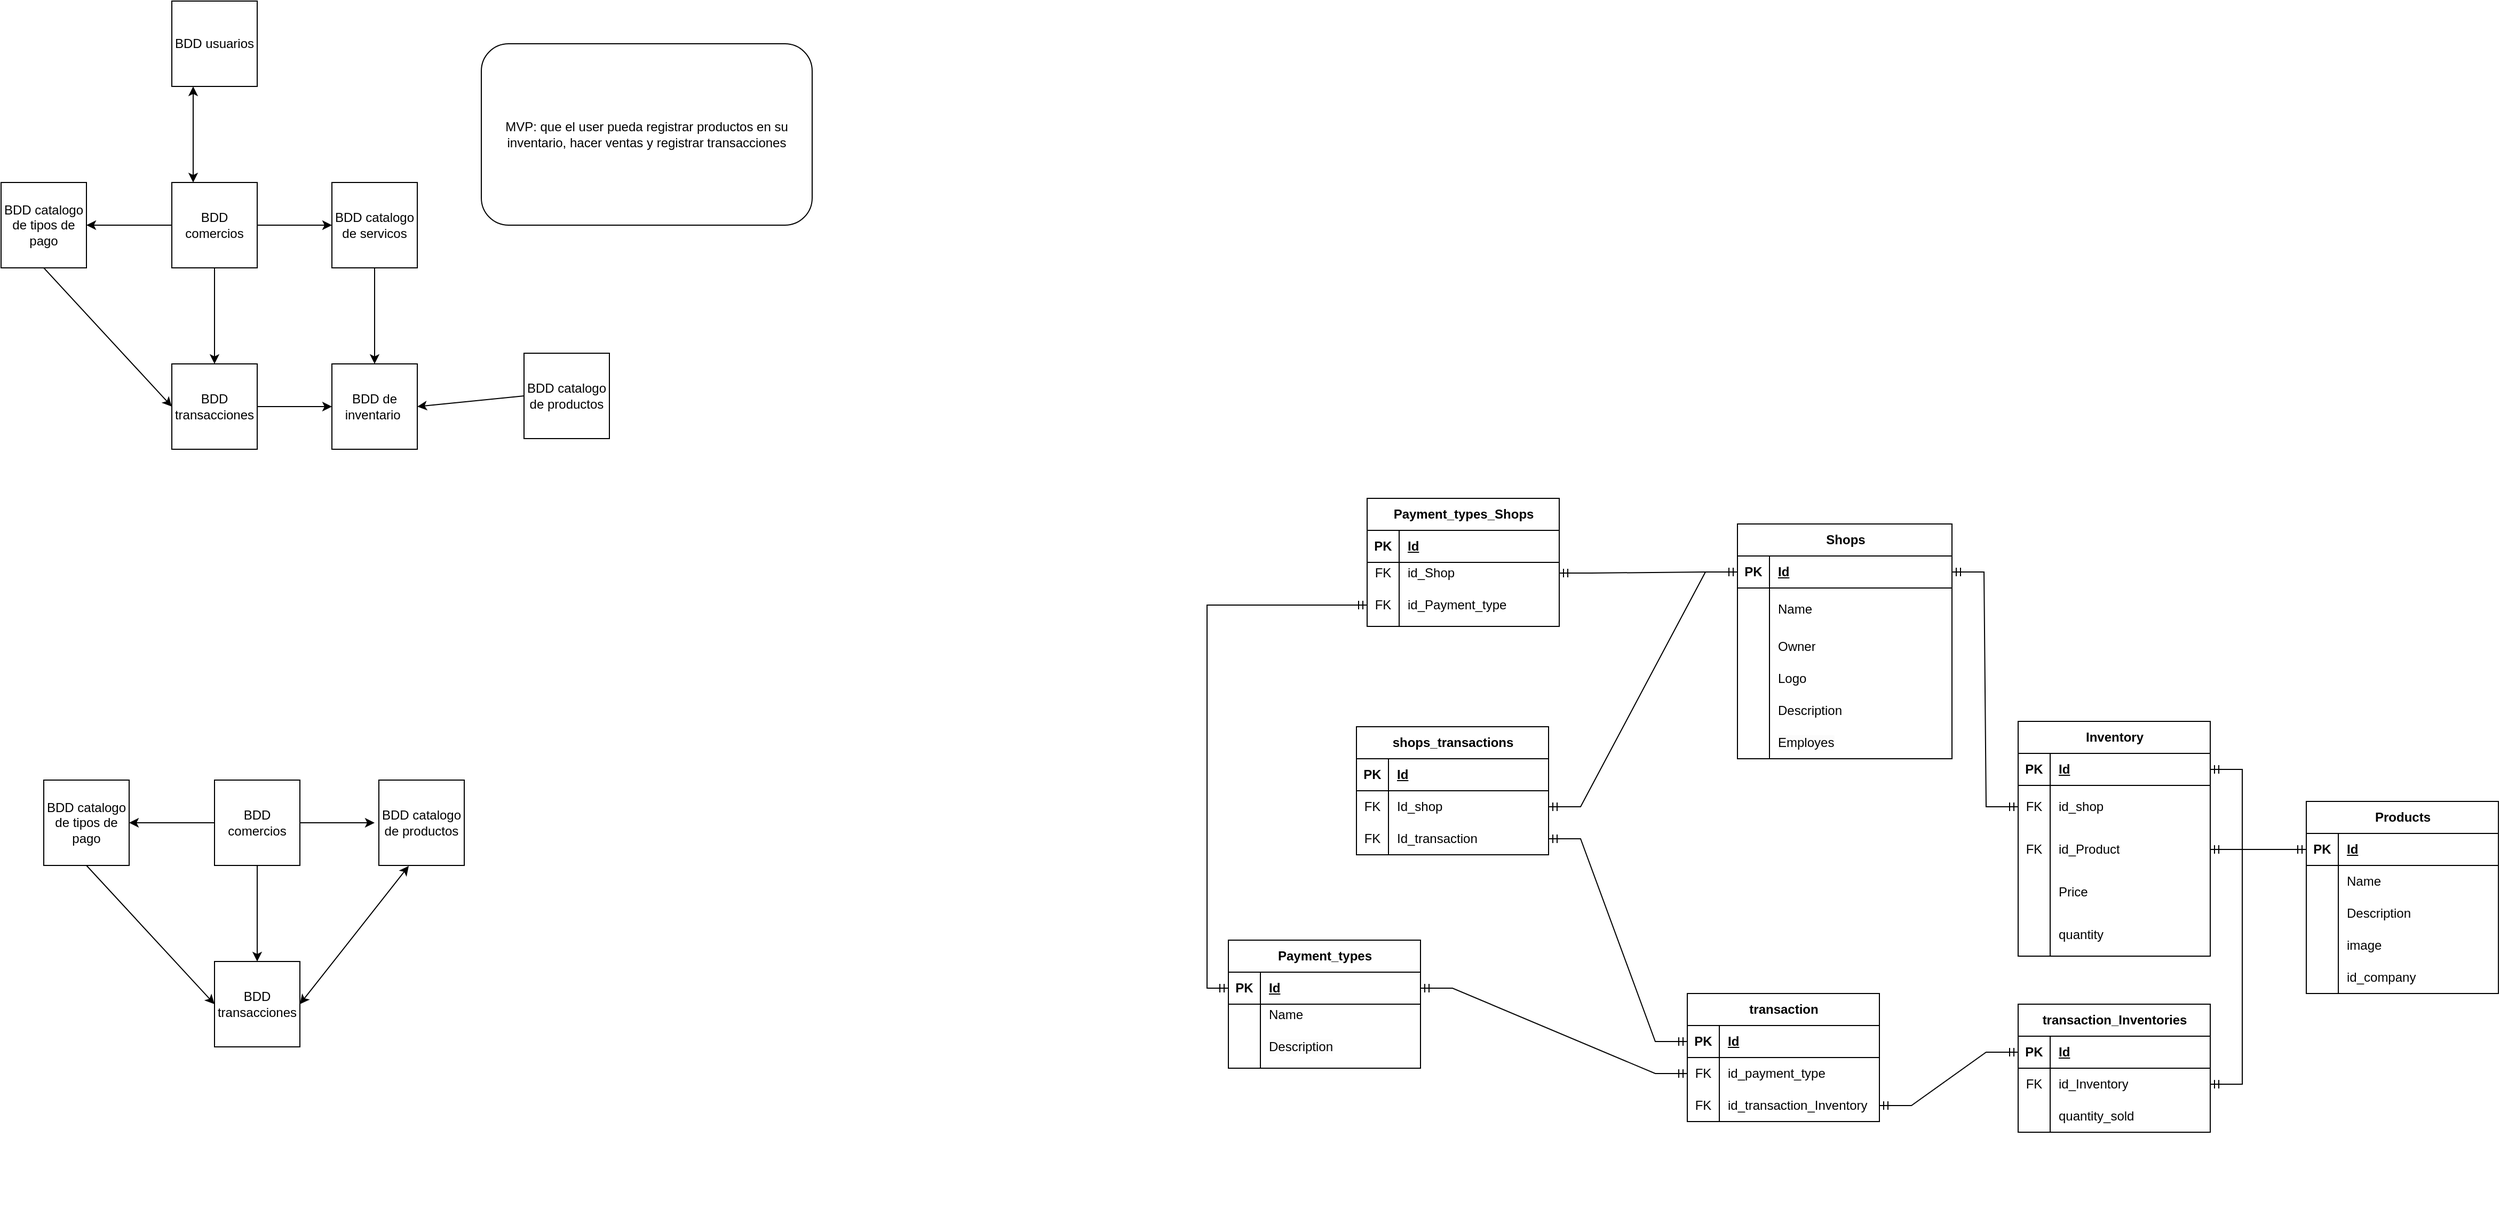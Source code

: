 <mxfile version="21.2.7" type="github">
  <diagram name="Página-1" id="_fNHtFV3CK96P10iVMdK">
    <mxGraphModel dx="2110" dy="1994" grid="1" gridSize="10" guides="1" tooltips="1" connect="1" arrows="1" fold="1" page="1" pageScale="1" pageWidth="827" pageHeight="1169" math="0" shadow="0">
      <root>
        <mxCell id="0" />
        <mxCell id="1" parent="0" />
        <mxCell id="taQI1fnk0kbfQph8SLSN-5" value="BDD usuarios" style="whiteSpace=wrap;html=1;aspect=fixed;" parent="1" vertex="1">
          <mxGeometry x="-490" y="-90" width="80" height="80" as="geometry" />
        </mxCell>
        <mxCell id="taQI1fnk0kbfQph8SLSN-6" value="BDD comercios" style="whiteSpace=wrap;html=1;aspect=fixed;" parent="1" vertex="1">
          <mxGeometry x="-490" y="80" width="80" height="80" as="geometry" />
        </mxCell>
        <mxCell id="C0ftnlB4VA3GDaE6zfBf-3" value="" style="endArrow=classic;html=1;rounded=0;entryX=1;entryY=0.5;entryDx=0;entryDy=0;exitX=0;exitY=0.5;exitDx=0;exitDy=0;" parent="1" source="taQI1fnk0kbfQph8SLSN-6" target="C0ftnlB4VA3GDaE6zfBf-13" edge="1">
          <mxGeometry width="50" height="50" relative="1" as="geometry">
            <mxPoint x="-530" y="80" as="sourcePoint" />
            <mxPoint x="-280" y="100" as="targetPoint" />
          </mxGeometry>
        </mxCell>
        <mxCell id="C0ftnlB4VA3GDaE6zfBf-5" value="" style="endArrow=classic;html=1;rounded=0;exitX=0;exitY=0.5;exitDx=0;exitDy=0;entryX=1;entryY=0.5;entryDx=0;entryDy=0;" parent="1" source="C0ftnlB4VA3GDaE6zfBf-7" edge="1">
          <mxGeometry width="50" height="50" relative="1" as="geometry">
            <mxPoint x="-330" y="320" as="sourcePoint" />
            <mxPoint x="-260.0" y="290" as="targetPoint" />
          </mxGeometry>
        </mxCell>
        <mxCell id="WkCDZKJzOO0LiTBJhFqM-251" value="" style="edgeStyle=orthogonalEdgeStyle;rounded=0;orthogonalLoop=1;jettySize=auto;html=1;" edge="1" parent="1" source="C0ftnlB4VA3GDaE6zfBf-6" target="C0ftnlB4VA3GDaE6zfBf-14">
          <mxGeometry relative="1" as="geometry" />
        </mxCell>
        <mxCell id="C0ftnlB4VA3GDaE6zfBf-6" value="BDD transacciones" style="whiteSpace=wrap;html=1;aspect=fixed;" parent="1" vertex="1">
          <mxGeometry x="-490" y="250" width="80" height="80" as="geometry" />
        </mxCell>
        <mxCell id="C0ftnlB4VA3GDaE6zfBf-7" value="BDD catalogo de productos" style="whiteSpace=wrap;html=1;aspect=fixed;" parent="1" vertex="1">
          <mxGeometry x="-160" y="240" width="80" height="80" as="geometry" />
        </mxCell>
        <mxCell id="C0ftnlB4VA3GDaE6zfBf-8" value="" style="endArrow=classic;html=1;rounded=0;exitX=1;exitY=0.5;exitDx=0;exitDy=0;entryX=0;entryY=0.5;entryDx=0;entryDy=0;" parent="1" source="taQI1fnk0kbfQph8SLSN-6" edge="1">
          <mxGeometry width="50" height="50" relative="1" as="geometry">
            <mxPoint x="-330" y="150" as="sourcePoint" />
            <mxPoint x="-340.0" y="120" as="targetPoint" />
          </mxGeometry>
        </mxCell>
        <mxCell id="C0ftnlB4VA3GDaE6zfBf-9" value="" style="endArrow=classic;html=1;rounded=0;exitX=0.5;exitY=1;exitDx=0;exitDy=0;entryX=0.5;entryY=0;entryDx=0;entryDy=0;" parent="1" source="taQI1fnk0kbfQph8SLSN-6" target="C0ftnlB4VA3GDaE6zfBf-6" edge="1">
          <mxGeometry width="50" height="50" relative="1" as="geometry">
            <mxPoint x="-286" y="174" as="sourcePoint" />
            <mxPoint x="-380" y="230" as="targetPoint" />
          </mxGeometry>
        </mxCell>
        <mxCell id="C0ftnlB4VA3GDaE6zfBf-10" value="BDD catalogo de servicos" style="whiteSpace=wrap;html=1;aspect=fixed;" parent="1" vertex="1">
          <mxGeometry x="-340" y="80" width="80" height="80" as="geometry" />
        </mxCell>
        <mxCell id="C0ftnlB4VA3GDaE6zfBf-11" value="" style="endArrow=classic;startArrow=classic;html=1;rounded=0;exitX=0.25;exitY=0;exitDx=0;exitDy=0;entryX=0.25;entryY=1;entryDx=0;entryDy=0;" parent="1" source="taQI1fnk0kbfQph8SLSN-6" target="taQI1fnk0kbfQph8SLSN-5" edge="1">
          <mxGeometry width="50" height="50" relative="1" as="geometry">
            <mxPoint x="-330" y="150" as="sourcePoint" />
            <mxPoint x="-280" y="100" as="targetPoint" />
          </mxGeometry>
        </mxCell>
        <mxCell id="C0ftnlB4VA3GDaE6zfBf-13" value="BDD catalogo de tipos de pago" style="whiteSpace=wrap;html=1;aspect=fixed;" parent="1" vertex="1">
          <mxGeometry x="-650" y="80" width="80" height="80" as="geometry" />
        </mxCell>
        <mxCell id="C0ftnlB4VA3GDaE6zfBf-14" value="BDD de inventario&amp;nbsp;" style="whiteSpace=wrap;html=1;aspect=fixed;" parent="1" vertex="1">
          <mxGeometry x="-340" y="250" width="80" height="80" as="geometry" />
        </mxCell>
        <mxCell id="C0ftnlB4VA3GDaE6zfBf-15" value="" style="endArrow=classic;html=1;rounded=0;exitX=0.5;exitY=1;exitDx=0;exitDy=0;entryX=0.5;entryY=0;entryDx=0;entryDy=0;" parent="1" source="C0ftnlB4VA3GDaE6zfBf-10" edge="1">
          <mxGeometry width="50" height="50" relative="1" as="geometry">
            <mxPoint x="-100" y="220" as="sourcePoint" />
            <mxPoint x="-300.0" y="250" as="targetPoint" />
          </mxGeometry>
        </mxCell>
        <mxCell id="C0ftnlB4VA3GDaE6zfBf-16" value="" style="endArrow=classic;html=1;rounded=0;entryX=0;entryY=0.5;entryDx=0;entryDy=0;exitX=0.5;exitY=1;exitDx=0;exitDy=0;" parent="1" source="C0ftnlB4VA3GDaE6zfBf-13" target="C0ftnlB4VA3GDaE6zfBf-6" edge="1">
          <mxGeometry width="50" height="50" relative="1" as="geometry">
            <mxPoint x="-480" y="240" as="sourcePoint" />
            <mxPoint x="-560" y="240" as="targetPoint" />
          </mxGeometry>
        </mxCell>
        <mxCell id="C0ftnlB4VA3GDaE6zfBf-20" value="MVP: que el user pueda registrar productos en su inventario, hacer ventas y registrar transacciones" style="rounded=1;whiteSpace=wrap;html=1;" parent="1" vertex="1">
          <mxGeometry x="-200" y="-50" width="310" height="170" as="geometry" />
        </mxCell>
        <mxCell id="C0ftnlB4VA3GDaE6zfBf-22" value="BDD comercios" style="whiteSpace=wrap;html=1;aspect=fixed;" parent="1" vertex="1">
          <mxGeometry x="-450" y="640" width="80" height="80" as="geometry" />
        </mxCell>
        <mxCell id="C0ftnlB4VA3GDaE6zfBf-23" value="" style="endArrow=classic;html=1;rounded=0;entryX=1;entryY=0.5;entryDx=0;entryDy=0;exitX=0;exitY=0.5;exitDx=0;exitDy=0;" parent="1" source="C0ftnlB4VA3GDaE6zfBf-22" target="C0ftnlB4VA3GDaE6zfBf-31" edge="1">
          <mxGeometry width="50" height="50" relative="1" as="geometry">
            <mxPoint x="-490" y="640" as="sourcePoint" />
            <mxPoint x="-240" y="660" as="targetPoint" />
          </mxGeometry>
        </mxCell>
        <mxCell id="C0ftnlB4VA3GDaE6zfBf-25" value="BDD transacciones" style="whiteSpace=wrap;html=1;aspect=fixed;" parent="1" vertex="1">
          <mxGeometry x="-450" y="810" width="80" height="80" as="geometry" />
        </mxCell>
        <mxCell id="C0ftnlB4VA3GDaE6zfBf-26" value="BDD catalogo de productos" style="whiteSpace=wrap;html=1;aspect=fixed;" parent="1" vertex="1">
          <mxGeometry x="-296" y="640" width="80" height="80" as="geometry" />
        </mxCell>
        <mxCell id="C0ftnlB4VA3GDaE6zfBf-27" value="" style="endArrow=classic;html=1;rounded=0;exitX=1;exitY=0.5;exitDx=0;exitDy=0;entryX=0;entryY=0.5;entryDx=0;entryDy=0;" parent="1" source="C0ftnlB4VA3GDaE6zfBf-22" edge="1">
          <mxGeometry width="50" height="50" relative="1" as="geometry">
            <mxPoint x="-290" y="710" as="sourcePoint" />
            <mxPoint x="-300" y="680" as="targetPoint" />
          </mxGeometry>
        </mxCell>
        <mxCell id="C0ftnlB4VA3GDaE6zfBf-28" value="" style="endArrow=classic;html=1;rounded=0;exitX=0.5;exitY=1;exitDx=0;exitDy=0;entryX=0.5;entryY=0;entryDx=0;entryDy=0;" parent="1" source="C0ftnlB4VA3GDaE6zfBf-22" target="C0ftnlB4VA3GDaE6zfBf-25" edge="1">
          <mxGeometry width="50" height="50" relative="1" as="geometry">
            <mxPoint x="-246" y="734" as="sourcePoint" />
            <mxPoint x="-340" y="790" as="targetPoint" />
          </mxGeometry>
        </mxCell>
        <mxCell id="C0ftnlB4VA3GDaE6zfBf-31" value="BDD catalogo de tipos de pago" style="whiteSpace=wrap;html=1;aspect=fixed;" parent="1" vertex="1">
          <mxGeometry x="-610" y="640" width="80" height="80" as="geometry" />
        </mxCell>
        <mxCell id="C0ftnlB4VA3GDaE6zfBf-34" value="" style="endArrow=classic;html=1;rounded=0;entryX=0;entryY=0.5;entryDx=0;entryDy=0;exitX=0.5;exitY=1;exitDx=0;exitDy=0;" parent="1" source="C0ftnlB4VA3GDaE6zfBf-31" target="C0ftnlB4VA3GDaE6zfBf-25" edge="1">
          <mxGeometry width="50" height="50" relative="1" as="geometry">
            <mxPoint x="-440" y="800" as="sourcePoint" />
            <mxPoint x="-520" y="800" as="targetPoint" />
          </mxGeometry>
        </mxCell>
        <mxCell id="C0ftnlB4VA3GDaE6zfBf-35" value="" style="endArrow=classic;startArrow=classic;html=1;rounded=0;exitX=1;exitY=0.5;exitDx=0;exitDy=0;entryX=0.4;entryY=1.006;entryDx=0;entryDy=0;entryPerimeter=0;" parent="1" source="C0ftnlB4VA3GDaE6zfBf-25" edge="1">
          <mxGeometry width="50" height="50" relative="1" as="geometry">
            <mxPoint x="-290" y="700" as="sourcePoint" />
            <mxPoint x="-268" y="720.48" as="targetPoint" />
            <Array as="points" />
          </mxGeometry>
        </mxCell>
        <mxCell id="WkCDZKJzOO0LiTBJhFqM-6" value="&lt;meta charset=&quot;utf-8&quot;&gt;&lt;pre style=&quot;margin: 0px; padding: 0px; border: 0px; font-style: normal; font-variant-ligatures: normal; font-variant-caps: normal; font-variant-numeric: inherit; font-variant-east-asian: inherit; font-variant-alternates: inherit; font-weight: 400; font-stretch: inherit; font-size: 1px; line-height: inherit; font-family: inherit; font-optical-sizing: inherit; font-kerning: inherit; font-feature-settings: inherit; font-variation-settings: inherit; vertical-align: initial; overflow-wrap: break-word; outline: none; user-select: text; opacity: 0; position: fixed; top: 0px; left: 200px; width: 50px; height: 50px; overflow: scroll; pointer-events: none; -webkit-font-smoothing: none; color: rgb(0, 0, 0); letter-spacing: normal; orphans: 2; text-align: start; text-indent: 0px; text-transform: none; widows: 2; word-spacing: 0px; -webkit-text-stroke-width: 0px; background-color: rgb(238, 238, 238); text-decoration-thickness: initial; text-decoration-style: initial; text-decoration-color: initial;&quot; lang=&quot;klingon&quot; tabindex=&quot;-1&quot; spellcheck=&quot;false&quot; data-gramm=&quot;false&quot; class=&quot;clipboard-data-container selectable hidden-input&quot;&gt;{&#xa;  &quot;type&quot;: &quot;selection&quot;,&#xa;  &quot;guid&quot;: &quot;85211b78&quot;,&#xa;  &quot;source&quot;: &quot;a4aa60ece&quot;,&#xa;  &quot;data&quot;: {&#xa;    &quot;nodes&quot;: [&#xa;      {&#xa;        &quot;id&quot;: &quot;d9859b45&quot;,&#xa;        &quot;x&quot;: 62,&#xa;        &quot;y&quot;: 156,&#xa;        &quot;width&quot;: 217,&#xa;        &quot;height&quot;: 95,&#xa;        &quot;rotation&quot;: 0,&#xa;        &quot;transform&quot;: &quot;matrix(1 0 0 1 62 156)&quot;,&#xa;        &quot;inspectables&quot;: {&#xa;          &quot;width_policy&quot;: &quot;fixed&quot;,&#xa;          &quot;height_policy&quot;: &quot;auto&quot;,&#xa;          &quot;color&quot;: &quot;rgb(0,0,0)&quot;,&#xa;          &quot;font_size&quot;: 12,&#xa;          &quot;text_align&quot;: &quot;left&quot;,&#xa;          &quot;line_height&quot;: 1.3,&#xa;          &quot;background_color&quot;: &quot;rgb(255, 255, 255)&quot;,&#xa;          &quot;stroke_color&quot;: &quot;rgb(189, 189, 189)&quot;,&#xa;          &quot;stroke_width&quot;: 1,&#xa;          &quot;stroke_style&quot;: &quot;solid&quot;,&#xa;          &quot;opacity&quot;: 100,&#xa;          &quot;bold&quot;: false,&#xa;          &quot;italic&quot;: false,&#xa;          &quot;underline&quot;: false,&#xa;          &quot;strikethrough&quot;: false,&#xa;          &quot;small_caps&quot;: false,&#xa;          &quot;uppercase&quot;: false,&#xa;          &quot;letter_spacing&quot;: 0,&#xa;          &quot;font&quot;: &quot;Roboto&quot;,&#xa;          &quot;font_weight&quot;: 400,&#xa;          &quot;aspect_lock&quot;: false,&#xa;          &quot;fe_dropshadow_enabled&quot;: false,&#xa;          &quot;fe_dropshadow_opacity&quot;: 75,&#xa;          &quot;fe_dropshadow_angle&quot;: 90,&#xa;          &quot;fe_dropshadow_distance&quot;: 5,&#xa;          &quot;fe_dropshadow_size&quot;: 5,&#xa;          &quot;fe_dropshadow_color&quot;: &quot;rgb(0, 0, 0)&quot;,&#xa;          &quot;vertical_align&quot;: &quot;top&quot;,&#xa;          &quot;padding_left&quot;: 0,&#xa;          &quot;padding_right&quot;: 0,&#xa;          &quot;padding_top&quot;: 0,&#xa;          &quot;padding_bottom&quot;: 0,&#xa;          &quot;fe_blur_enabled&quot;: false,&#xa;          &quot;fe_blur_size&quot;: 5&#xa;        },&#xa;        &quot;text&quot;: &quot;&amp;lt;table&amp;gt;&amp;lt;tbody&amp;gt;&amp;lt;tr&amp;gt;&amp;lt;th colspan=\&quot;2\&quot; data-rte-fence=\&quot;\&quot;&amp;gt;Payment_types&amp;lt;br&amp;gt;&amp;lt;/th&amp;gt;&amp;lt;/tr&amp;gt;&amp;lt;tr&amp;gt;&amp;lt;td data-rte-fence=\&quot;\&quot;&amp;gt;&amp;lt;b&amp;gt;PK&amp;lt;br&amp;gt;&amp;lt;br&amp;gt;&amp;lt;b&amp;gt;&amp;lt;b&amp;gt;&amp;lt;b&amp;gt;&amp;lt;br&amp;gt;&amp;lt;/b&amp;gt;&amp;lt;/b&amp;gt;&amp;lt;/b&amp;gt;&amp;lt;/b&amp;gt;&amp;lt;/td&amp;gt;&amp;lt;td data-rte-fence=\&quot;\&quot;&amp;gt;&amp;lt;b&amp;gt;Id&amp;lt;/b&amp;gt;&amp;lt;br&amp;gt;Name&amp;lt;br&amp;gt;Description&amp;lt;br&amp;gt;&amp;lt;/td&amp;gt;&amp;lt;/tr&amp;gt;&amp;lt;/tbody&amp;gt;&amp;lt;/table&amp;gt;&quot;,&#xa;        &quot;name&quot;: &quot;erd-entity-key&quot;,&#xa;        &quot;link&quot;: null,&#xa;        &quot;deps&quot;: {}&#xa;      }&#xa;    ],&#xa;    &quot;hierarchy&quot;: {&#xa;      &quot;d9859b45&quot;: {&#xa;        &quot;id&quot;: &quot;d9859b45&quot;,&#xa;        &quot;type&quot;: &quot;item&quot;,&#xa;        &quot;locked&quot;: false,&#xa;        &quot;link&quot;: null,&#xa;        &quot;aspect_lock&quot;: false,&#xa;        &quot;visible&quot;: true,&#xa;        &quot;instance_name&quot;: &quot;Entity with key 2&quot;&#xa;      }&#xa;    },&#xa;    &quot;idMapping&quot;: {&#xa;      &quot;d09e2678&quot;: &quot;d9859b45&quot;&#xa;    },&#xa;    &quot;size&quot;: {&#xa;      &quot;width&quot;: 217,&#xa;      &quot;height&quot;: 95&#xa;    },&#xa;    &quot;symbolInstances&quot;: {}&#xa;  }&#xa;}&lt;/pre&gt;" style="text;whiteSpace=wrap;html=1;" vertex="1" parent="1">
          <mxGeometry x="650" y="1020" width="30" height="20" as="geometry" />
        </mxCell>
        <mxCell id="WkCDZKJzOO0LiTBJhFqM-7" value="Shops" style="shape=table;startSize=30;container=1;collapsible=1;childLayout=tableLayout;fixedRows=1;rowLines=0;fontStyle=1;align=center;resizeLast=1;html=1;" vertex="1" parent="1">
          <mxGeometry x="977" y="400" width="201.0" height="220" as="geometry" />
        </mxCell>
        <mxCell id="WkCDZKJzOO0LiTBJhFqM-8" value="" style="shape=tableRow;horizontal=0;startSize=0;swimlaneHead=0;swimlaneBody=0;fillColor=none;collapsible=0;dropTarget=0;points=[[0,0.5],[1,0.5]];portConstraint=eastwest;top=0;left=0;right=0;bottom=1;" vertex="1" parent="WkCDZKJzOO0LiTBJhFqM-7">
          <mxGeometry y="30" width="201.0" height="30" as="geometry" />
        </mxCell>
        <mxCell id="WkCDZKJzOO0LiTBJhFqM-9" value="PK" style="shape=partialRectangle;connectable=0;fillColor=none;top=0;left=0;bottom=0;right=0;fontStyle=1;overflow=hidden;whiteSpace=wrap;html=1;" vertex="1" parent="WkCDZKJzOO0LiTBJhFqM-8">
          <mxGeometry width="30" height="30" as="geometry">
            <mxRectangle width="30" height="30" as="alternateBounds" />
          </mxGeometry>
        </mxCell>
        <mxCell id="WkCDZKJzOO0LiTBJhFqM-10" value="Id" style="shape=partialRectangle;connectable=0;fillColor=none;top=0;left=0;bottom=0;right=0;align=left;spacingLeft=6;fontStyle=5;overflow=hidden;whiteSpace=wrap;html=1;" vertex="1" parent="WkCDZKJzOO0LiTBJhFqM-8">
          <mxGeometry x="30" width="171.0" height="30" as="geometry">
            <mxRectangle width="171.0" height="30" as="alternateBounds" />
          </mxGeometry>
        </mxCell>
        <mxCell id="WkCDZKJzOO0LiTBJhFqM-11" value="" style="shape=tableRow;horizontal=0;startSize=0;swimlaneHead=0;swimlaneBody=0;fillColor=none;collapsible=0;dropTarget=0;points=[[0,0.5],[1,0.5]];portConstraint=eastwest;top=0;left=0;right=0;bottom=0;" vertex="1" parent="WkCDZKJzOO0LiTBJhFqM-7">
          <mxGeometry y="60" width="201.0" height="40" as="geometry" />
        </mxCell>
        <mxCell id="WkCDZKJzOO0LiTBJhFqM-12" value="" style="shape=partialRectangle;connectable=0;fillColor=none;top=0;left=0;bottom=0;right=0;editable=1;overflow=hidden;whiteSpace=wrap;html=1;" vertex="1" parent="WkCDZKJzOO0LiTBJhFqM-11">
          <mxGeometry width="30" height="40" as="geometry">
            <mxRectangle width="30" height="40" as="alternateBounds" />
          </mxGeometry>
        </mxCell>
        <mxCell id="WkCDZKJzOO0LiTBJhFqM-13" value="Name" style="shape=partialRectangle;connectable=0;fillColor=none;top=0;left=0;bottom=0;right=0;align=left;spacingLeft=6;overflow=hidden;whiteSpace=wrap;html=1;" vertex="1" parent="WkCDZKJzOO0LiTBJhFqM-11">
          <mxGeometry x="30" width="171.0" height="40" as="geometry">
            <mxRectangle width="171.0" height="40" as="alternateBounds" />
          </mxGeometry>
        </mxCell>
        <mxCell id="WkCDZKJzOO0LiTBJhFqM-14" value="" style="shape=tableRow;horizontal=0;startSize=0;swimlaneHead=0;swimlaneBody=0;fillColor=none;collapsible=0;dropTarget=0;points=[[0,0.5],[1,0.5]];portConstraint=eastwest;top=0;left=0;right=0;bottom=0;" vertex="1" parent="WkCDZKJzOO0LiTBJhFqM-7">
          <mxGeometry y="100" width="201.0" height="30" as="geometry" />
        </mxCell>
        <mxCell id="WkCDZKJzOO0LiTBJhFqM-15" value="" style="shape=partialRectangle;connectable=0;fillColor=none;top=0;left=0;bottom=0;right=0;editable=1;overflow=hidden;whiteSpace=wrap;html=1;" vertex="1" parent="WkCDZKJzOO0LiTBJhFqM-14">
          <mxGeometry width="30" height="30" as="geometry">
            <mxRectangle width="30" height="30" as="alternateBounds" />
          </mxGeometry>
        </mxCell>
        <mxCell id="WkCDZKJzOO0LiTBJhFqM-16" value="Owner" style="shape=partialRectangle;connectable=0;fillColor=none;top=0;left=0;bottom=0;right=0;align=left;spacingLeft=6;overflow=hidden;whiteSpace=wrap;html=1;" vertex="1" parent="WkCDZKJzOO0LiTBJhFqM-14">
          <mxGeometry x="30" width="171.0" height="30" as="geometry">
            <mxRectangle width="171.0" height="30" as="alternateBounds" />
          </mxGeometry>
        </mxCell>
        <mxCell id="WkCDZKJzOO0LiTBJhFqM-227" style="shape=tableRow;horizontal=0;startSize=0;swimlaneHead=0;swimlaneBody=0;fillColor=none;collapsible=0;dropTarget=0;points=[[0,0.5],[1,0.5]];portConstraint=eastwest;top=0;left=0;right=0;bottom=0;" vertex="1" parent="WkCDZKJzOO0LiTBJhFqM-7">
          <mxGeometry y="130" width="201.0" height="30" as="geometry" />
        </mxCell>
        <mxCell id="WkCDZKJzOO0LiTBJhFqM-228" style="shape=partialRectangle;connectable=0;fillColor=none;top=0;left=0;bottom=0;right=0;editable=1;overflow=hidden;whiteSpace=wrap;html=1;" vertex="1" parent="WkCDZKJzOO0LiTBJhFqM-227">
          <mxGeometry width="30" height="30" as="geometry">
            <mxRectangle width="30" height="30" as="alternateBounds" />
          </mxGeometry>
        </mxCell>
        <mxCell id="WkCDZKJzOO0LiTBJhFqM-229" value="Logo" style="shape=partialRectangle;connectable=0;fillColor=none;top=0;left=0;bottom=0;right=0;align=left;spacingLeft=6;overflow=hidden;whiteSpace=wrap;html=1;" vertex="1" parent="WkCDZKJzOO0LiTBJhFqM-227">
          <mxGeometry x="30" width="171.0" height="30" as="geometry">
            <mxRectangle width="171.0" height="30" as="alternateBounds" />
          </mxGeometry>
        </mxCell>
        <mxCell id="WkCDZKJzOO0LiTBJhFqM-230" style="shape=tableRow;horizontal=0;startSize=0;swimlaneHead=0;swimlaneBody=0;fillColor=none;collapsible=0;dropTarget=0;points=[[0,0.5],[1,0.5]];portConstraint=eastwest;top=0;left=0;right=0;bottom=0;" vertex="1" parent="WkCDZKJzOO0LiTBJhFqM-7">
          <mxGeometry y="160" width="201.0" height="30" as="geometry" />
        </mxCell>
        <mxCell id="WkCDZKJzOO0LiTBJhFqM-231" style="shape=partialRectangle;connectable=0;fillColor=none;top=0;left=0;bottom=0;right=0;editable=1;overflow=hidden;whiteSpace=wrap;html=1;" vertex="1" parent="WkCDZKJzOO0LiTBJhFqM-230">
          <mxGeometry width="30" height="30" as="geometry">
            <mxRectangle width="30" height="30" as="alternateBounds" />
          </mxGeometry>
        </mxCell>
        <mxCell id="WkCDZKJzOO0LiTBJhFqM-232" value="Description" style="shape=partialRectangle;connectable=0;fillColor=none;top=0;left=0;bottom=0;right=0;align=left;spacingLeft=6;overflow=hidden;whiteSpace=wrap;html=1;" vertex="1" parent="WkCDZKJzOO0LiTBJhFqM-230">
          <mxGeometry x="30" width="171.0" height="30" as="geometry">
            <mxRectangle width="171.0" height="30" as="alternateBounds" />
          </mxGeometry>
        </mxCell>
        <mxCell id="WkCDZKJzOO0LiTBJhFqM-233" style="shape=tableRow;horizontal=0;startSize=0;swimlaneHead=0;swimlaneBody=0;fillColor=none;collapsible=0;dropTarget=0;points=[[0,0.5],[1,0.5]];portConstraint=eastwest;top=0;left=0;right=0;bottom=0;" vertex="1" parent="WkCDZKJzOO0LiTBJhFqM-7">
          <mxGeometry y="190" width="201.0" height="30" as="geometry" />
        </mxCell>
        <mxCell id="WkCDZKJzOO0LiTBJhFqM-234" style="shape=partialRectangle;connectable=0;fillColor=none;top=0;left=0;bottom=0;right=0;editable=1;overflow=hidden;whiteSpace=wrap;html=1;" vertex="1" parent="WkCDZKJzOO0LiTBJhFqM-233">
          <mxGeometry width="30" height="30" as="geometry">
            <mxRectangle width="30" height="30" as="alternateBounds" />
          </mxGeometry>
        </mxCell>
        <mxCell id="WkCDZKJzOO0LiTBJhFqM-235" value="&lt;meta charset=&quot;utf-8&quot;&gt;&lt;span style=&quot;color: rgb(0, 0, 0); font-family: Helvetica; font-size: 12px; font-style: normal; font-variant-ligatures: normal; font-variant-caps: normal; font-weight: 400; letter-spacing: normal; orphans: 2; text-align: left; text-indent: 0px; text-transform: none; widows: 2; word-spacing: 0px; -webkit-text-stroke-width: 0px; background-color: rgb(251, 251, 251); text-decoration-thickness: initial; text-decoration-style: initial; text-decoration-color: initial; float: none; display: inline !important;&quot;&gt;Employes&lt;/span&gt;" style="shape=partialRectangle;connectable=0;fillColor=none;top=0;left=0;bottom=0;right=0;align=left;spacingLeft=6;overflow=hidden;whiteSpace=wrap;html=1;" vertex="1" parent="WkCDZKJzOO0LiTBJhFqM-233">
          <mxGeometry x="30" width="171.0" height="30" as="geometry">
            <mxRectangle width="171.0" height="30" as="alternateBounds" />
          </mxGeometry>
        </mxCell>
        <mxCell id="WkCDZKJzOO0LiTBJhFqM-32" value="Products" style="shape=table;startSize=30;container=1;collapsible=1;childLayout=tableLayout;fixedRows=1;rowLines=0;fontStyle=1;align=center;resizeLast=1;html=1;" vertex="1" parent="1">
          <mxGeometry x="1510" y="660" width="180" height="180" as="geometry" />
        </mxCell>
        <mxCell id="WkCDZKJzOO0LiTBJhFqM-33" value="" style="shape=tableRow;horizontal=0;startSize=0;swimlaneHead=0;swimlaneBody=0;fillColor=none;collapsible=0;dropTarget=0;points=[[0,0.5],[1,0.5]];portConstraint=eastwest;top=0;left=0;right=0;bottom=1;" vertex="1" parent="WkCDZKJzOO0LiTBJhFqM-32">
          <mxGeometry y="30" width="180" height="30" as="geometry" />
        </mxCell>
        <mxCell id="WkCDZKJzOO0LiTBJhFqM-34" value="PK" style="shape=partialRectangle;connectable=0;fillColor=none;top=0;left=0;bottom=0;right=0;fontStyle=1;overflow=hidden;whiteSpace=wrap;html=1;" vertex="1" parent="WkCDZKJzOO0LiTBJhFqM-33">
          <mxGeometry width="30" height="30" as="geometry">
            <mxRectangle width="30" height="30" as="alternateBounds" />
          </mxGeometry>
        </mxCell>
        <mxCell id="WkCDZKJzOO0LiTBJhFqM-35" value="Id" style="shape=partialRectangle;connectable=0;fillColor=none;top=0;left=0;bottom=0;right=0;align=left;spacingLeft=6;fontStyle=5;overflow=hidden;whiteSpace=wrap;html=1;" vertex="1" parent="WkCDZKJzOO0LiTBJhFqM-33">
          <mxGeometry x="30" width="150" height="30" as="geometry">
            <mxRectangle width="150" height="30" as="alternateBounds" />
          </mxGeometry>
        </mxCell>
        <mxCell id="WkCDZKJzOO0LiTBJhFqM-36" value="" style="shape=tableRow;horizontal=0;startSize=0;swimlaneHead=0;swimlaneBody=0;fillColor=none;collapsible=0;dropTarget=0;points=[[0,0.5],[1,0.5]];portConstraint=eastwest;top=0;left=0;right=0;bottom=0;" vertex="1" parent="WkCDZKJzOO0LiTBJhFqM-32">
          <mxGeometry y="60" width="180" height="30" as="geometry" />
        </mxCell>
        <mxCell id="WkCDZKJzOO0LiTBJhFqM-37" value="" style="shape=partialRectangle;connectable=0;fillColor=none;top=0;left=0;bottom=0;right=0;editable=1;overflow=hidden;whiteSpace=wrap;html=1;" vertex="1" parent="WkCDZKJzOO0LiTBJhFqM-36">
          <mxGeometry width="30" height="30" as="geometry">
            <mxRectangle width="30" height="30" as="alternateBounds" />
          </mxGeometry>
        </mxCell>
        <mxCell id="WkCDZKJzOO0LiTBJhFqM-38" value="Name" style="shape=partialRectangle;connectable=0;fillColor=none;top=0;left=0;bottom=0;right=0;align=left;spacingLeft=6;overflow=hidden;whiteSpace=wrap;html=1;" vertex="1" parent="WkCDZKJzOO0LiTBJhFqM-36">
          <mxGeometry x="30" width="150" height="30" as="geometry">
            <mxRectangle width="150" height="30" as="alternateBounds" />
          </mxGeometry>
        </mxCell>
        <mxCell id="WkCDZKJzOO0LiTBJhFqM-39" value="" style="shape=tableRow;horizontal=0;startSize=0;swimlaneHead=0;swimlaneBody=0;fillColor=none;collapsible=0;dropTarget=0;points=[[0,0.5],[1,0.5]];portConstraint=eastwest;top=0;left=0;right=0;bottom=0;" vertex="1" parent="WkCDZKJzOO0LiTBJhFqM-32">
          <mxGeometry y="90" width="180" height="30" as="geometry" />
        </mxCell>
        <mxCell id="WkCDZKJzOO0LiTBJhFqM-40" value="" style="shape=partialRectangle;connectable=0;fillColor=none;top=0;left=0;bottom=0;right=0;editable=1;overflow=hidden;whiteSpace=wrap;html=1;" vertex="1" parent="WkCDZKJzOO0LiTBJhFqM-39">
          <mxGeometry width="30" height="30" as="geometry">
            <mxRectangle width="30" height="30" as="alternateBounds" />
          </mxGeometry>
        </mxCell>
        <mxCell id="WkCDZKJzOO0LiTBJhFqM-41" value="Description" style="shape=partialRectangle;connectable=0;fillColor=none;top=0;left=0;bottom=0;right=0;align=left;spacingLeft=6;overflow=hidden;whiteSpace=wrap;html=1;" vertex="1" parent="WkCDZKJzOO0LiTBJhFqM-39">
          <mxGeometry x="30" width="150" height="30" as="geometry">
            <mxRectangle width="150" height="30" as="alternateBounds" />
          </mxGeometry>
        </mxCell>
        <mxCell id="WkCDZKJzOO0LiTBJhFqM-42" value="" style="shape=tableRow;horizontal=0;startSize=0;swimlaneHead=0;swimlaneBody=0;fillColor=none;collapsible=0;dropTarget=0;points=[[0,0.5],[1,0.5]];portConstraint=eastwest;top=0;left=0;right=0;bottom=0;" vertex="1" parent="WkCDZKJzOO0LiTBJhFqM-32">
          <mxGeometry y="120" width="180" height="30" as="geometry" />
        </mxCell>
        <mxCell id="WkCDZKJzOO0LiTBJhFqM-43" value="" style="shape=partialRectangle;connectable=0;fillColor=none;top=0;left=0;bottom=0;right=0;editable=1;overflow=hidden;whiteSpace=wrap;html=1;" vertex="1" parent="WkCDZKJzOO0LiTBJhFqM-42">
          <mxGeometry width="30" height="30" as="geometry">
            <mxRectangle width="30" height="30" as="alternateBounds" />
          </mxGeometry>
        </mxCell>
        <mxCell id="WkCDZKJzOO0LiTBJhFqM-44" value="image" style="shape=partialRectangle;connectable=0;fillColor=none;top=0;left=0;bottom=0;right=0;align=left;spacingLeft=6;overflow=hidden;whiteSpace=wrap;html=1;" vertex="1" parent="WkCDZKJzOO0LiTBJhFqM-42">
          <mxGeometry x="30" width="150" height="30" as="geometry">
            <mxRectangle width="150" height="30" as="alternateBounds" />
          </mxGeometry>
        </mxCell>
        <mxCell id="WkCDZKJzOO0LiTBJhFqM-45" style="shape=tableRow;horizontal=0;startSize=0;swimlaneHead=0;swimlaneBody=0;fillColor=none;collapsible=0;dropTarget=0;points=[[0,0.5],[1,0.5]];portConstraint=eastwest;top=0;left=0;right=0;bottom=0;" vertex="1" parent="WkCDZKJzOO0LiTBJhFqM-32">
          <mxGeometry y="150" width="180" height="30" as="geometry" />
        </mxCell>
        <mxCell id="WkCDZKJzOO0LiTBJhFqM-46" style="shape=partialRectangle;connectable=0;fillColor=none;top=0;left=0;bottom=0;right=0;editable=1;overflow=hidden;whiteSpace=wrap;html=1;" vertex="1" parent="WkCDZKJzOO0LiTBJhFqM-45">
          <mxGeometry width="30" height="30" as="geometry">
            <mxRectangle width="30" height="30" as="alternateBounds" />
          </mxGeometry>
        </mxCell>
        <mxCell id="WkCDZKJzOO0LiTBJhFqM-47" value="id_company" style="shape=partialRectangle;connectable=0;fillColor=none;top=0;left=0;bottom=0;right=0;align=left;spacingLeft=6;overflow=hidden;whiteSpace=wrap;html=1;" vertex="1" parent="WkCDZKJzOO0LiTBJhFqM-45">
          <mxGeometry x="30" width="150" height="30" as="geometry">
            <mxRectangle width="150" height="30" as="alternateBounds" />
          </mxGeometry>
        </mxCell>
        <mxCell id="WkCDZKJzOO0LiTBJhFqM-66" value="Payment_types" style="shape=table;startSize=30;container=1;collapsible=1;childLayout=tableLayout;fixedRows=1;rowLines=0;fontStyle=1;align=center;resizeLast=1;html=1;" vertex="1" parent="1">
          <mxGeometry x="500" y="790" width="180" height="120.0" as="geometry" />
        </mxCell>
        <mxCell id="WkCDZKJzOO0LiTBJhFqM-67" value="" style="shape=tableRow;horizontal=0;startSize=0;swimlaneHead=0;swimlaneBody=0;fillColor=none;collapsible=0;dropTarget=0;points=[[0,0.5],[1,0.5]];portConstraint=eastwest;top=0;left=0;right=0;bottom=1;" vertex="1" parent="WkCDZKJzOO0LiTBJhFqM-66">
          <mxGeometry y="30" width="180" height="30" as="geometry" />
        </mxCell>
        <mxCell id="WkCDZKJzOO0LiTBJhFqM-68" value="PK" style="shape=partialRectangle;connectable=0;fillColor=none;top=0;left=0;bottom=0;right=0;fontStyle=1;overflow=hidden;whiteSpace=wrap;html=1;" vertex="1" parent="WkCDZKJzOO0LiTBJhFqM-67">
          <mxGeometry width="30" height="30" as="geometry">
            <mxRectangle width="30" height="30" as="alternateBounds" />
          </mxGeometry>
        </mxCell>
        <mxCell id="WkCDZKJzOO0LiTBJhFqM-69" value="Id" style="shape=partialRectangle;connectable=0;fillColor=none;top=0;left=0;bottom=0;right=0;align=left;spacingLeft=6;fontStyle=5;overflow=hidden;whiteSpace=wrap;html=1;" vertex="1" parent="WkCDZKJzOO0LiTBJhFqM-67">
          <mxGeometry x="30" width="150" height="30" as="geometry">
            <mxRectangle width="150" height="30" as="alternateBounds" />
          </mxGeometry>
        </mxCell>
        <mxCell id="WkCDZKJzOO0LiTBJhFqM-70" value="" style="shape=tableRow;horizontal=0;startSize=0;swimlaneHead=0;swimlaneBody=0;fillColor=none;collapsible=0;dropTarget=0;points=[[0,0.5],[1,0.5]];portConstraint=eastwest;top=0;left=0;right=0;bottom=0;" vertex="1" parent="WkCDZKJzOO0LiTBJhFqM-66">
          <mxGeometry y="60" width="180" height="20" as="geometry" />
        </mxCell>
        <mxCell id="WkCDZKJzOO0LiTBJhFqM-71" value="" style="shape=partialRectangle;connectable=0;fillColor=none;top=0;left=0;bottom=0;right=0;editable=1;overflow=hidden;whiteSpace=wrap;html=1;" vertex="1" parent="WkCDZKJzOO0LiTBJhFqM-70">
          <mxGeometry width="30" height="20" as="geometry">
            <mxRectangle width="30" height="20" as="alternateBounds" />
          </mxGeometry>
        </mxCell>
        <mxCell id="WkCDZKJzOO0LiTBJhFqM-72" value="Name" style="shape=partialRectangle;connectable=0;fillColor=none;top=0;left=0;bottom=0;right=0;align=left;spacingLeft=6;overflow=hidden;whiteSpace=wrap;html=1;" vertex="1" parent="WkCDZKJzOO0LiTBJhFqM-70">
          <mxGeometry x="30" width="150" height="20" as="geometry">
            <mxRectangle width="150" height="20" as="alternateBounds" />
          </mxGeometry>
        </mxCell>
        <mxCell id="WkCDZKJzOO0LiTBJhFqM-79" style="shape=tableRow;horizontal=0;startSize=0;swimlaneHead=0;swimlaneBody=0;fillColor=none;collapsible=0;dropTarget=0;points=[[0,0.5],[1,0.5]];portConstraint=eastwest;top=0;left=0;right=0;bottom=0;" vertex="1" parent="WkCDZKJzOO0LiTBJhFqM-66">
          <mxGeometry y="80" width="180" height="40" as="geometry" />
        </mxCell>
        <mxCell id="WkCDZKJzOO0LiTBJhFqM-80" style="shape=partialRectangle;connectable=0;fillColor=none;top=0;left=0;bottom=0;right=0;editable=1;overflow=hidden;whiteSpace=wrap;html=1;" vertex="1" parent="WkCDZKJzOO0LiTBJhFqM-79">
          <mxGeometry width="30" height="40" as="geometry">
            <mxRectangle width="30" height="40" as="alternateBounds" />
          </mxGeometry>
        </mxCell>
        <mxCell id="WkCDZKJzOO0LiTBJhFqM-81" value="&lt;meta charset=&quot;utf-8&quot;&gt;&lt;span style=&quot;color: rgb(0, 0, 0); font-family: Helvetica; font-size: 12px; font-style: normal; font-variant-ligatures: normal; font-variant-caps: normal; font-weight: 400; letter-spacing: normal; orphans: 2; text-align: left; text-indent: 0px; text-transform: none; widows: 2; word-spacing: 0px; -webkit-text-stroke-width: 0px; background-color: rgb(251, 251, 251); text-decoration-thickness: initial; text-decoration-style: initial; text-decoration-color: initial; float: none; display: inline !important;&quot;&gt;Description&lt;/span&gt;" style="shape=partialRectangle;connectable=0;fillColor=none;top=0;left=0;bottom=0;right=0;align=left;spacingLeft=6;overflow=hidden;whiteSpace=wrap;html=1;" vertex="1" parent="WkCDZKJzOO0LiTBJhFqM-79">
          <mxGeometry x="30" width="150" height="40" as="geometry">
            <mxRectangle width="150" height="40" as="alternateBounds" />
          </mxGeometry>
        </mxCell>
        <mxCell id="WkCDZKJzOO0LiTBJhFqM-83" value="transaction" style="shape=table;startSize=30;container=1;collapsible=1;childLayout=tableLayout;fixedRows=1;rowLines=0;fontStyle=1;align=center;resizeLast=1;html=1;" vertex="1" parent="1">
          <mxGeometry x="930" y="840" width="180" height="120" as="geometry" />
        </mxCell>
        <mxCell id="WkCDZKJzOO0LiTBJhFqM-84" value="" style="shape=tableRow;horizontal=0;startSize=0;swimlaneHead=0;swimlaneBody=0;fillColor=none;collapsible=0;dropTarget=0;points=[[0,0.5],[1,0.5]];portConstraint=eastwest;top=0;left=0;right=0;bottom=1;" vertex="1" parent="WkCDZKJzOO0LiTBJhFqM-83">
          <mxGeometry y="30" width="180" height="30" as="geometry" />
        </mxCell>
        <mxCell id="WkCDZKJzOO0LiTBJhFqM-85" value="PK" style="shape=partialRectangle;connectable=0;fillColor=none;top=0;left=0;bottom=0;right=0;fontStyle=1;overflow=hidden;whiteSpace=wrap;html=1;" vertex="1" parent="WkCDZKJzOO0LiTBJhFqM-84">
          <mxGeometry width="30" height="30" as="geometry">
            <mxRectangle width="30" height="30" as="alternateBounds" />
          </mxGeometry>
        </mxCell>
        <mxCell id="WkCDZKJzOO0LiTBJhFqM-86" value="Id" style="shape=partialRectangle;connectable=0;fillColor=none;top=0;left=0;bottom=0;right=0;align=left;spacingLeft=6;fontStyle=5;overflow=hidden;whiteSpace=wrap;html=1;" vertex="1" parent="WkCDZKJzOO0LiTBJhFqM-84">
          <mxGeometry x="30" width="150" height="30" as="geometry">
            <mxRectangle width="150" height="30" as="alternateBounds" />
          </mxGeometry>
        </mxCell>
        <mxCell id="WkCDZKJzOO0LiTBJhFqM-87" value="" style="shape=tableRow;horizontal=0;startSize=0;swimlaneHead=0;swimlaneBody=0;fillColor=none;collapsible=0;dropTarget=0;points=[[0,0.5],[1,0.5]];portConstraint=eastwest;top=0;left=0;right=0;bottom=0;" vertex="1" parent="WkCDZKJzOO0LiTBJhFqM-83">
          <mxGeometry y="60" width="180" height="30" as="geometry" />
        </mxCell>
        <mxCell id="WkCDZKJzOO0LiTBJhFqM-88" value="FK" style="shape=partialRectangle;connectable=0;fillColor=none;top=0;left=0;bottom=0;right=0;editable=1;overflow=hidden;whiteSpace=wrap;html=1;" vertex="1" parent="WkCDZKJzOO0LiTBJhFqM-87">
          <mxGeometry width="30" height="30" as="geometry">
            <mxRectangle width="30" height="30" as="alternateBounds" />
          </mxGeometry>
        </mxCell>
        <mxCell id="WkCDZKJzOO0LiTBJhFqM-89" value="id_payment_type" style="shape=partialRectangle;connectable=0;fillColor=none;top=0;left=0;bottom=0;right=0;align=left;spacingLeft=6;overflow=hidden;whiteSpace=wrap;html=1;" vertex="1" parent="WkCDZKJzOO0LiTBJhFqM-87">
          <mxGeometry x="30" width="150" height="30" as="geometry">
            <mxRectangle width="150" height="30" as="alternateBounds" />
          </mxGeometry>
        </mxCell>
        <mxCell id="WkCDZKJzOO0LiTBJhFqM-90" value="" style="shape=tableRow;horizontal=0;startSize=0;swimlaneHead=0;swimlaneBody=0;fillColor=none;collapsible=0;dropTarget=0;points=[[0,0.5],[1,0.5]];portConstraint=eastwest;top=0;left=0;right=0;bottom=0;" vertex="1" parent="WkCDZKJzOO0LiTBJhFqM-83">
          <mxGeometry y="90" width="180" height="30" as="geometry" />
        </mxCell>
        <mxCell id="WkCDZKJzOO0LiTBJhFqM-91" value="FK" style="shape=partialRectangle;connectable=0;fillColor=none;top=0;left=0;bottom=0;right=0;editable=1;overflow=hidden;whiteSpace=wrap;html=1;" vertex="1" parent="WkCDZKJzOO0LiTBJhFqM-90">
          <mxGeometry width="30" height="30" as="geometry">
            <mxRectangle width="30" height="30" as="alternateBounds" />
          </mxGeometry>
        </mxCell>
        <mxCell id="WkCDZKJzOO0LiTBJhFqM-92" value="id_transaction_Inventory" style="shape=partialRectangle;connectable=0;fillColor=none;top=0;left=0;bottom=0;right=0;align=left;spacingLeft=6;overflow=hidden;whiteSpace=wrap;html=1;" vertex="1" parent="WkCDZKJzOO0LiTBJhFqM-90">
          <mxGeometry x="30" width="150" height="30" as="geometry">
            <mxRectangle width="150" height="30" as="alternateBounds" />
          </mxGeometry>
        </mxCell>
        <mxCell id="WkCDZKJzOO0LiTBJhFqM-99" value="shops_transactions" style="shape=table;startSize=30;container=1;collapsible=1;childLayout=tableLayout;fixedRows=1;rowLines=0;fontStyle=1;align=center;resizeLast=1;html=1;" vertex="1" parent="1">
          <mxGeometry x="620" y="590" width="180" height="120" as="geometry" />
        </mxCell>
        <mxCell id="WkCDZKJzOO0LiTBJhFqM-100" value="" style="shape=tableRow;horizontal=0;startSize=0;swimlaneHead=0;swimlaneBody=0;fillColor=none;collapsible=0;dropTarget=0;points=[[0,0.5],[1,0.5]];portConstraint=eastwest;top=0;left=0;right=0;bottom=1;" vertex="1" parent="WkCDZKJzOO0LiTBJhFqM-99">
          <mxGeometry y="30" width="180" height="30" as="geometry" />
        </mxCell>
        <mxCell id="WkCDZKJzOO0LiTBJhFqM-101" value="PK" style="shape=partialRectangle;connectable=0;fillColor=none;top=0;left=0;bottom=0;right=0;fontStyle=1;overflow=hidden;whiteSpace=wrap;html=1;" vertex="1" parent="WkCDZKJzOO0LiTBJhFqM-100">
          <mxGeometry width="30" height="30" as="geometry">
            <mxRectangle width="30" height="30" as="alternateBounds" />
          </mxGeometry>
        </mxCell>
        <mxCell id="WkCDZKJzOO0LiTBJhFqM-102" value="Id" style="shape=partialRectangle;connectable=0;fillColor=none;top=0;left=0;bottom=0;right=0;align=left;spacingLeft=6;fontStyle=5;overflow=hidden;whiteSpace=wrap;html=1;" vertex="1" parent="WkCDZKJzOO0LiTBJhFqM-100">
          <mxGeometry x="30" width="150" height="30" as="geometry">
            <mxRectangle width="150" height="30" as="alternateBounds" />
          </mxGeometry>
        </mxCell>
        <mxCell id="WkCDZKJzOO0LiTBJhFqM-103" value="" style="shape=tableRow;horizontal=0;startSize=0;swimlaneHead=0;swimlaneBody=0;fillColor=none;collapsible=0;dropTarget=0;points=[[0,0.5],[1,0.5]];portConstraint=eastwest;top=0;left=0;right=0;bottom=0;" vertex="1" parent="WkCDZKJzOO0LiTBJhFqM-99">
          <mxGeometry y="60" width="180" height="30" as="geometry" />
        </mxCell>
        <mxCell id="WkCDZKJzOO0LiTBJhFqM-104" value="FK" style="shape=partialRectangle;connectable=0;fillColor=none;top=0;left=0;bottom=0;right=0;editable=1;overflow=hidden;whiteSpace=wrap;html=1;" vertex="1" parent="WkCDZKJzOO0LiTBJhFqM-103">
          <mxGeometry width="30" height="30" as="geometry">
            <mxRectangle width="30" height="30" as="alternateBounds" />
          </mxGeometry>
        </mxCell>
        <mxCell id="WkCDZKJzOO0LiTBJhFqM-105" value="Id_shop" style="shape=partialRectangle;connectable=0;fillColor=none;top=0;left=0;bottom=0;right=0;align=left;spacingLeft=6;overflow=hidden;whiteSpace=wrap;html=1;" vertex="1" parent="WkCDZKJzOO0LiTBJhFqM-103">
          <mxGeometry x="30" width="150" height="30" as="geometry">
            <mxRectangle width="150" height="30" as="alternateBounds" />
          </mxGeometry>
        </mxCell>
        <mxCell id="WkCDZKJzOO0LiTBJhFqM-106" value="" style="shape=tableRow;horizontal=0;startSize=0;swimlaneHead=0;swimlaneBody=0;fillColor=none;collapsible=0;dropTarget=0;points=[[0,0.5],[1,0.5]];portConstraint=eastwest;top=0;left=0;right=0;bottom=0;" vertex="1" parent="WkCDZKJzOO0LiTBJhFqM-99">
          <mxGeometry y="90" width="180" height="30" as="geometry" />
        </mxCell>
        <mxCell id="WkCDZKJzOO0LiTBJhFqM-107" value="FK" style="shape=partialRectangle;connectable=0;fillColor=none;top=0;left=0;bottom=0;right=0;editable=1;overflow=hidden;whiteSpace=wrap;html=1;" vertex="1" parent="WkCDZKJzOO0LiTBJhFqM-106">
          <mxGeometry width="30" height="30" as="geometry">
            <mxRectangle width="30" height="30" as="alternateBounds" />
          </mxGeometry>
        </mxCell>
        <mxCell id="WkCDZKJzOO0LiTBJhFqM-108" value="Id_transaction" style="shape=partialRectangle;connectable=0;fillColor=none;top=0;left=0;bottom=0;right=0;align=left;spacingLeft=6;overflow=hidden;whiteSpace=wrap;html=1;" vertex="1" parent="WkCDZKJzOO0LiTBJhFqM-106">
          <mxGeometry x="30" width="150" height="30" as="geometry">
            <mxRectangle width="150" height="30" as="alternateBounds" />
          </mxGeometry>
        </mxCell>
        <mxCell id="WkCDZKJzOO0LiTBJhFqM-150" value="Inventory" style="shape=table;startSize=30;container=1;collapsible=1;childLayout=tableLayout;fixedRows=1;rowLines=0;fontStyle=1;align=center;resizeLast=1;html=1;" vertex="1" parent="1">
          <mxGeometry x="1240" y="585" width="180" height="220" as="geometry" />
        </mxCell>
        <mxCell id="WkCDZKJzOO0LiTBJhFqM-151" value="" style="shape=tableRow;horizontal=0;startSize=0;swimlaneHead=0;swimlaneBody=0;fillColor=none;collapsible=0;dropTarget=0;points=[[0,0.5],[1,0.5]];portConstraint=eastwest;top=0;left=0;right=0;bottom=1;" vertex="1" parent="WkCDZKJzOO0LiTBJhFqM-150">
          <mxGeometry y="30" width="180" height="30" as="geometry" />
        </mxCell>
        <mxCell id="WkCDZKJzOO0LiTBJhFqM-152" value="PK" style="shape=partialRectangle;connectable=0;fillColor=none;top=0;left=0;bottom=0;right=0;fontStyle=1;overflow=hidden;whiteSpace=wrap;html=1;" vertex="1" parent="WkCDZKJzOO0LiTBJhFqM-151">
          <mxGeometry width="30" height="30" as="geometry">
            <mxRectangle width="30" height="30" as="alternateBounds" />
          </mxGeometry>
        </mxCell>
        <mxCell id="WkCDZKJzOO0LiTBJhFqM-153" value="Id" style="shape=partialRectangle;connectable=0;fillColor=none;top=0;left=0;bottom=0;right=0;align=left;spacingLeft=6;fontStyle=5;overflow=hidden;whiteSpace=wrap;html=1;" vertex="1" parent="WkCDZKJzOO0LiTBJhFqM-151">
          <mxGeometry x="30" width="150" height="30" as="geometry">
            <mxRectangle width="150" height="30" as="alternateBounds" />
          </mxGeometry>
        </mxCell>
        <mxCell id="WkCDZKJzOO0LiTBJhFqM-154" value="" style="shape=tableRow;horizontal=0;startSize=0;swimlaneHead=0;swimlaneBody=0;fillColor=none;collapsible=0;dropTarget=0;points=[[0,0.5],[1,0.5]];portConstraint=eastwest;top=0;left=0;right=0;bottom=0;" vertex="1" parent="WkCDZKJzOO0LiTBJhFqM-150">
          <mxGeometry y="60" width="180" height="40" as="geometry" />
        </mxCell>
        <mxCell id="WkCDZKJzOO0LiTBJhFqM-155" value="FK" style="shape=partialRectangle;connectable=0;fillColor=none;top=0;left=0;bottom=0;right=0;editable=1;overflow=hidden;whiteSpace=wrap;html=1;" vertex="1" parent="WkCDZKJzOO0LiTBJhFqM-154">
          <mxGeometry width="30" height="40" as="geometry">
            <mxRectangle width="30" height="40" as="alternateBounds" />
          </mxGeometry>
        </mxCell>
        <mxCell id="WkCDZKJzOO0LiTBJhFqM-156" value="id_shop" style="shape=partialRectangle;connectable=0;fillColor=none;top=0;left=0;bottom=0;right=0;align=left;spacingLeft=6;overflow=hidden;whiteSpace=wrap;html=1;" vertex="1" parent="WkCDZKJzOO0LiTBJhFqM-154">
          <mxGeometry x="30" width="150" height="40" as="geometry">
            <mxRectangle width="150" height="40" as="alternateBounds" />
          </mxGeometry>
        </mxCell>
        <mxCell id="WkCDZKJzOO0LiTBJhFqM-157" style="shape=tableRow;horizontal=0;startSize=0;swimlaneHead=0;swimlaneBody=0;fillColor=none;collapsible=0;dropTarget=0;points=[[0,0.5],[1,0.5]];portConstraint=eastwest;top=0;left=0;right=0;bottom=0;" vertex="1" parent="WkCDZKJzOO0LiTBJhFqM-150">
          <mxGeometry y="100" width="180" height="40" as="geometry" />
        </mxCell>
        <mxCell id="WkCDZKJzOO0LiTBJhFqM-158" value="FK" style="shape=partialRectangle;connectable=0;fillColor=none;top=0;left=0;bottom=0;right=0;editable=1;overflow=hidden;whiteSpace=wrap;html=1;" vertex="1" parent="WkCDZKJzOO0LiTBJhFqM-157">
          <mxGeometry width="30" height="40" as="geometry">
            <mxRectangle width="30" height="40" as="alternateBounds" />
          </mxGeometry>
        </mxCell>
        <mxCell id="WkCDZKJzOO0LiTBJhFqM-159" value="id_Product" style="shape=partialRectangle;connectable=0;fillColor=none;top=0;left=0;bottom=0;right=0;align=left;spacingLeft=6;overflow=hidden;whiteSpace=wrap;html=1;" vertex="1" parent="WkCDZKJzOO0LiTBJhFqM-157">
          <mxGeometry x="30" width="150" height="40" as="geometry">
            <mxRectangle width="150" height="40" as="alternateBounds" />
          </mxGeometry>
        </mxCell>
        <mxCell id="WkCDZKJzOO0LiTBJhFqM-160" style="shape=tableRow;horizontal=0;startSize=0;swimlaneHead=0;swimlaneBody=0;fillColor=none;collapsible=0;dropTarget=0;points=[[0,0.5],[1,0.5]];portConstraint=eastwest;top=0;left=0;right=0;bottom=0;" vertex="1" parent="WkCDZKJzOO0LiTBJhFqM-150">
          <mxGeometry y="140" width="180" height="40" as="geometry" />
        </mxCell>
        <mxCell id="WkCDZKJzOO0LiTBJhFqM-161" style="shape=partialRectangle;connectable=0;fillColor=none;top=0;left=0;bottom=0;right=0;editable=1;overflow=hidden;whiteSpace=wrap;html=1;" vertex="1" parent="WkCDZKJzOO0LiTBJhFqM-160">
          <mxGeometry width="30" height="40" as="geometry">
            <mxRectangle width="30" height="40" as="alternateBounds" />
          </mxGeometry>
        </mxCell>
        <mxCell id="WkCDZKJzOO0LiTBJhFqM-162" value="Price" style="shape=partialRectangle;connectable=0;fillColor=none;top=0;left=0;bottom=0;right=0;align=left;spacingLeft=6;overflow=hidden;whiteSpace=wrap;html=1;" vertex="1" parent="WkCDZKJzOO0LiTBJhFqM-160">
          <mxGeometry x="30" width="150" height="40" as="geometry">
            <mxRectangle width="150" height="40" as="alternateBounds" />
          </mxGeometry>
        </mxCell>
        <mxCell id="WkCDZKJzOO0LiTBJhFqM-166" style="shape=tableRow;horizontal=0;startSize=0;swimlaneHead=0;swimlaneBody=0;fillColor=none;collapsible=0;dropTarget=0;points=[[0,0.5],[1,0.5]];portConstraint=eastwest;top=0;left=0;right=0;bottom=0;" vertex="1" parent="WkCDZKJzOO0LiTBJhFqM-150">
          <mxGeometry y="180" width="180" height="40" as="geometry" />
        </mxCell>
        <mxCell id="WkCDZKJzOO0LiTBJhFqM-167" style="shape=partialRectangle;connectable=0;fillColor=none;top=0;left=0;bottom=0;right=0;editable=1;overflow=hidden;whiteSpace=wrap;html=1;" vertex="1" parent="WkCDZKJzOO0LiTBJhFqM-166">
          <mxGeometry width="30" height="40" as="geometry">
            <mxRectangle width="30" height="40" as="alternateBounds" />
          </mxGeometry>
        </mxCell>
        <mxCell id="WkCDZKJzOO0LiTBJhFqM-168" value="quantity" style="shape=partialRectangle;connectable=0;fillColor=none;top=0;left=0;bottom=0;right=0;align=left;spacingLeft=6;overflow=hidden;whiteSpace=wrap;html=1;" vertex="1" parent="WkCDZKJzOO0LiTBJhFqM-166">
          <mxGeometry x="30" width="150" height="40" as="geometry">
            <mxRectangle width="150" height="40" as="alternateBounds" />
          </mxGeometry>
        </mxCell>
        <mxCell id="WkCDZKJzOO0LiTBJhFqM-175" value="" style="edgeStyle=entityRelationEdgeStyle;fontSize=12;html=1;endArrow=ERmandOne;startArrow=ERmandOne;rounded=0;exitX=1;exitY=0.5;exitDx=0;exitDy=0;entryX=0;entryY=0.5;entryDx=0;entryDy=0;" edge="1" parent="1" source="WkCDZKJzOO0LiTBJhFqM-8" target="WkCDZKJzOO0LiTBJhFqM-154">
          <mxGeometry width="100" height="100" relative="1" as="geometry">
            <mxPoint x="1090" y="750" as="sourcePoint" />
            <mxPoint x="1190" y="650" as="targetPoint" />
          </mxGeometry>
        </mxCell>
        <mxCell id="WkCDZKJzOO0LiTBJhFqM-176" value="" style="edgeStyle=entityRelationEdgeStyle;fontSize=12;html=1;endArrow=ERmandOne;startArrow=ERmandOne;rounded=0;exitX=1;exitY=0.5;exitDx=0;exitDy=0;entryX=0;entryY=0.5;entryDx=0;entryDy=0;" edge="1" parent="1" source="WkCDZKJzOO0LiTBJhFqM-157" target="WkCDZKJzOO0LiTBJhFqM-33">
          <mxGeometry width="100" height="100" relative="1" as="geometry">
            <mxPoint x="1110" y="695" as="sourcePoint" />
            <mxPoint x="1200" y="610" as="targetPoint" />
          </mxGeometry>
        </mxCell>
        <mxCell id="WkCDZKJzOO0LiTBJhFqM-178" value="" style="edgeStyle=entityRelationEdgeStyle;fontSize=12;html=1;endArrow=ERmandOne;startArrow=ERmandOne;rounded=0;entryX=1;entryY=0.5;entryDx=0;entryDy=0;exitX=0;exitY=0.5;exitDx=0;exitDy=0;" edge="1" parent="1" source="WkCDZKJzOO0LiTBJhFqM-84" target="WkCDZKJzOO0LiTBJhFqM-106">
          <mxGeometry width="100" height="100" relative="1" as="geometry">
            <mxPoint x="840" y="890" as="sourcePoint" />
            <mxPoint x="940" y="790" as="targetPoint" />
          </mxGeometry>
        </mxCell>
        <mxCell id="WkCDZKJzOO0LiTBJhFqM-180" value="transaction_Inventories" style="shape=table;startSize=30;container=1;collapsible=1;childLayout=tableLayout;fixedRows=1;rowLines=0;fontStyle=1;align=center;resizeLast=1;html=1;" vertex="1" parent="1">
          <mxGeometry x="1240" y="850" width="180" height="120.0" as="geometry" />
        </mxCell>
        <mxCell id="WkCDZKJzOO0LiTBJhFqM-181" value="" style="shape=tableRow;horizontal=0;startSize=0;swimlaneHead=0;swimlaneBody=0;fillColor=none;collapsible=0;dropTarget=0;points=[[0,0.5],[1,0.5]];portConstraint=eastwest;top=0;left=0;right=0;bottom=1;" vertex="1" parent="WkCDZKJzOO0LiTBJhFqM-180">
          <mxGeometry y="30" width="180" height="30" as="geometry" />
        </mxCell>
        <mxCell id="WkCDZKJzOO0LiTBJhFqM-182" value="PK" style="shape=partialRectangle;connectable=0;fillColor=none;top=0;left=0;bottom=0;right=0;fontStyle=1;overflow=hidden;whiteSpace=wrap;html=1;" vertex="1" parent="WkCDZKJzOO0LiTBJhFqM-181">
          <mxGeometry width="30" height="30" as="geometry">
            <mxRectangle width="30" height="30" as="alternateBounds" />
          </mxGeometry>
        </mxCell>
        <mxCell id="WkCDZKJzOO0LiTBJhFqM-183" value="Id" style="shape=partialRectangle;connectable=0;fillColor=none;top=0;left=0;bottom=0;right=0;align=left;spacingLeft=6;fontStyle=5;overflow=hidden;whiteSpace=wrap;html=1;" vertex="1" parent="WkCDZKJzOO0LiTBJhFqM-181">
          <mxGeometry x="30" width="150" height="30" as="geometry">
            <mxRectangle width="150" height="30" as="alternateBounds" />
          </mxGeometry>
        </mxCell>
        <mxCell id="WkCDZKJzOO0LiTBJhFqM-184" value="" style="shape=tableRow;horizontal=0;startSize=0;swimlaneHead=0;swimlaneBody=0;fillColor=none;collapsible=0;dropTarget=0;points=[[0,0.5],[1,0.5]];portConstraint=eastwest;top=0;left=0;right=0;bottom=0;" vertex="1" parent="WkCDZKJzOO0LiTBJhFqM-180">
          <mxGeometry y="60" width="180" height="30" as="geometry" />
        </mxCell>
        <mxCell id="WkCDZKJzOO0LiTBJhFqM-185" value="FK" style="shape=partialRectangle;connectable=0;fillColor=none;top=0;left=0;bottom=0;right=0;editable=1;overflow=hidden;whiteSpace=wrap;html=1;" vertex="1" parent="WkCDZKJzOO0LiTBJhFqM-184">
          <mxGeometry width="30" height="30" as="geometry">
            <mxRectangle width="30" height="30" as="alternateBounds" />
          </mxGeometry>
        </mxCell>
        <mxCell id="WkCDZKJzOO0LiTBJhFqM-186" value="id_Inventory" style="shape=partialRectangle;connectable=0;fillColor=none;top=0;left=0;bottom=0;right=0;align=left;spacingLeft=6;overflow=hidden;whiteSpace=wrap;html=1;" vertex="1" parent="WkCDZKJzOO0LiTBJhFqM-184">
          <mxGeometry x="30" width="150" height="30" as="geometry">
            <mxRectangle width="150" height="30" as="alternateBounds" />
          </mxGeometry>
        </mxCell>
        <mxCell id="WkCDZKJzOO0LiTBJhFqM-190" style="shape=tableRow;horizontal=0;startSize=0;swimlaneHead=0;swimlaneBody=0;fillColor=none;collapsible=0;dropTarget=0;points=[[0,0.5],[1,0.5]];portConstraint=eastwest;top=0;left=0;right=0;bottom=0;" vertex="1" parent="WkCDZKJzOO0LiTBJhFqM-180">
          <mxGeometry y="90" width="180" height="30" as="geometry" />
        </mxCell>
        <mxCell id="WkCDZKJzOO0LiTBJhFqM-191" style="shape=partialRectangle;connectable=0;fillColor=none;top=0;left=0;bottom=0;right=0;editable=1;overflow=hidden;whiteSpace=wrap;html=1;" vertex="1" parent="WkCDZKJzOO0LiTBJhFqM-190">
          <mxGeometry width="30" height="30" as="geometry">
            <mxRectangle width="30" height="30" as="alternateBounds" />
          </mxGeometry>
        </mxCell>
        <mxCell id="WkCDZKJzOO0LiTBJhFqM-192" value="quantity_sold" style="shape=partialRectangle;connectable=0;fillColor=none;top=0;left=0;bottom=0;right=0;align=left;spacingLeft=6;overflow=hidden;whiteSpace=wrap;html=1;" vertex="1" parent="WkCDZKJzOO0LiTBJhFqM-190">
          <mxGeometry x="30" width="150" height="30" as="geometry">
            <mxRectangle width="150" height="30" as="alternateBounds" />
          </mxGeometry>
        </mxCell>
        <mxCell id="WkCDZKJzOO0LiTBJhFqM-201" value="" style="edgeStyle=entityRelationEdgeStyle;fontSize=12;html=1;endArrow=ERmandOne;startArrow=ERmandOne;rounded=0;exitX=1;exitY=0.5;exitDx=0;exitDy=0;entryX=0;entryY=0.5;entryDx=0;entryDy=0;" edge="1" parent="1" source="WkCDZKJzOO0LiTBJhFqM-90" target="WkCDZKJzOO0LiTBJhFqM-181">
          <mxGeometry width="100" height="100" relative="1" as="geometry">
            <mxPoint x="1411" y="1080" as="sourcePoint" />
            <mxPoint x="1271" y="770" as="targetPoint" />
          </mxGeometry>
        </mxCell>
        <mxCell id="WkCDZKJzOO0LiTBJhFqM-203" value="" style="edgeStyle=entityRelationEdgeStyle;fontSize=12;html=1;endArrow=ERmandOne;startArrow=ERmandOne;rounded=0;entryX=1;entryY=0.5;entryDx=0;entryDy=0;exitX=1;exitY=0.5;exitDx=0;exitDy=0;" edge="1" parent="1" source="WkCDZKJzOO0LiTBJhFqM-184" target="WkCDZKJzOO0LiTBJhFqM-151">
          <mxGeometry width="100" height="100" relative="1" as="geometry">
            <mxPoint x="1480" y="910" as="sourcePoint" />
            <mxPoint x="1382" y="475" as="targetPoint" />
          </mxGeometry>
        </mxCell>
        <mxCell id="WkCDZKJzOO0LiTBJhFqM-210" value="Payment_types_Shops" style="shape=table;startSize=30;container=1;collapsible=1;childLayout=tableLayout;fixedRows=1;rowLines=0;fontStyle=1;align=center;resizeLast=1;html=1;" vertex="1" parent="1">
          <mxGeometry x="630" y="376" width="180" height="120.0" as="geometry" />
        </mxCell>
        <mxCell id="WkCDZKJzOO0LiTBJhFqM-211" value="" style="shape=tableRow;horizontal=0;startSize=0;swimlaneHead=0;swimlaneBody=0;fillColor=none;collapsible=0;dropTarget=0;points=[[0,0.5],[1,0.5]];portConstraint=eastwest;top=0;left=0;right=0;bottom=1;" vertex="1" parent="WkCDZKJzOO0LiTBJhFqM-210">
          <mxGeometry y="30" width="180" height="30" as="geometry" />
        </mxCell>
        <mxCell id="WkCDZKJzOO0LiTBJhFqM-212" value="PK" style="shape=partialRectangle;connectable=0;fillColor=none;top=0;left=0;bottom=0;right=0;fontStyle=1;overflow=hidden;whiteSpace=wrap;html=1;" vertex="1" parent="WkCDZKJzOO0LiTBJhFqM-211">
          <mxGeometry width="30" height="30" as="geometry">
            <mxRectangle width="30" height="30" as="alternateBounds" />
          </mxGeometry>
        </mxCell>
        <mxCell id="WkCDZKJzOO0LiTBJhFqM-213" value="Id" style="shape=partialRectangle;connectable=0;fillColor=none;top=0;left=0;bottom=0;right=0;align=left;spacingLeft=6;fontStyle=5;overflow=hidden;whiteSpace=wrap;html=1;" vertex="1" parent="WkCDZKJzOO0LiTBJhFqM-211">
          <mxGeometry x="30" width="150" height="30" as="geometry">
            <mxRectangle width="150" height="30" as="alternateBounds" />
          </mxGeometry>
        </mxCell>
        <mxCell id="WkCDZKJzOO0LiTBJhFqM-214" value="" style="shape=tableRow;horizontal=0;startSize=0;swimlaneHead=0;swimlaneBody=0;fillColor=none;collapsible=0;dropTarget=0;points=[[0,0.5],[1,0.5]];portConstraint=eastwest;top=0;left=0;right=0;bottom=0;" vertex="1" parent="WkCDZKJzOO0LiTBJhFqM-210">
          <mxGeometry y="60" width="180" height="20" as="geometry" />
        </mxCell>
        <mxCell id="WkCDZKJzOO0LiTBJhFqM-215" value="FK" style="shape=partialRectangle;connectable=0;fillColor=none;top=0;left=0;bottom=0;right=0;editable=1;overflow=hidden;whiteSpace=wrap;html=1;" vertex="1" parent="WkCDZKJzOO0LiTBJhFqM-214">
          <mxGeometry width="30" height="20" as="geometry">
            <mxRectangle width="30" height="20" as="alternateBounds" />
          </mxGeometry>
        </mxCell>
        <mxCell id="WkCDZKJzOO0LiTBJhFqM-216" value="id_Shop" style="shape=partialRectangle;connectable=0;fillColor=none;top=0;left=0;bottom=0;right=0;align=left;spacingLeft=6;overflow=hidden;whiteSpace=wrap;html=1;" vertex="1" parent="WkCDZKJzOO0LiTBJhFqM-214">
          <mxGeometry x="30" width="150" height="20" as="geometry">
            <mxRectangle width="150" height="20" as="alternateBounds" />
          </mxGeometry>
        </mxCell>
        <mxCell id="WkCDZKJzOO0LiTBJhFqM-217" style="shape=tableRow;horizontal=0;startSize=0;swimlaneHead=0;swimlaneBody=0;fillColor=none;collapsible=0;dropTarget=0;points=[[0,0.5],[1,0.5]];portConstraint=eastwest;top=0;left=0;right=0;bottom=0;" vertex="1" parent="WkCDZKJzOO0LiTBJhFqM-210">
          <mxGeometry y="80" width="180" height="40" as="geometry" />
        </mxCell>
        <mxCell id="WkCDZKJzOO0LiTBJhFqM-218" value="FK" style="shape=partialRectangle;connectable=0;fillColor=none;top=0;left=0;bottom=0;right=0;editable=1;overflow=hidden;whiteSpace=wrap;html=1;" vertex="1" parent="WkCDZKJzOO0LiTBJhFqM-217">
          <mxGeometry width="30" height="40" as="geometry">
            <mxRectangle width="30" height="40" as="alternateBounds" />
          </mxGeometry>
        </mxCell>
        <mxCell id="WkCDZKJzOO0LiTBJhFqM-219" value="id_Payment_type" style="shape=partialRectangle;connectable=0;fillColor=none;top=0;left=0;bottom=0;right=0;align=left;spacingLeft=6;overflow=hidden;whiteSpace=wrap;html=1;" vertex="1" parent="WkCDZKJzOO0LiTBJhFqM-217">
          <mxGeometry x="30" width="150" height="40" as="geometry">
            <mxRectangle width="150" height="40" as="alternateBounds" />
          </mxGeometry>
        </mxCell>
        <mxCell id="WkCDZKJzOO0LiTBJhFqM-220" value="" style="edgeStyle=entityRelationEdgeStyle;fontSize=12;html=1;endArrow=ERmandOne;startArrow=ERmandOne;rounded=0;entryX=0;entryY=0.5;entryDx=0;entryDy=0;exitX=1;exitY=0.5;exitDx=0;exitDy=0;" edge="1" parent="1" source="WkCDZKJzOO0LiTBJhFqM-103" target="WkCDZKJzOO0LiTBJhFqM-8">
          <mxGeometry width="100" height="100" relative="1" as="geometry">
            <mxPoint x="1030" y="900" as="sourcePoint" />
            <mxPoint x="1130" y="800" as="targetPoint" />
          </mxGeometry>
        </mxCell>
        <mxCell id="WkCDZKJzOO0LiTBJhFqM-221" value="" style="edgeStyle=entityRelationEdgeStyle;fontSize=12;html=1;endArrow=ERmandOne;startArrow=ERmandOne;rounded=0;entryX=1;entryY=0.5;entryDx=0;entryDy=0;exitX=0;exitY=0.5;exitDx=0;exitDy=0;" edge="1" parent="1" source="WkCDZKJzOO0LiTBJhFqM-87" target="WkCDZKJzOO0LiTBJhFqM-67">
          <mxGeometry width="100" height="100" relative="1" as="geometry">
            <mxPoint x="870" y="1035" as="sourcePoint" />
            <mxPoint x="810" y="705" as="targetPoint" />
          </mxGeometry>
        </mxCell>
        <mxCell id="WkCDZKJzOO0LiTBJhFqM-224" value="" style="edgeStyle=entityRelationEdgeStyle;fontSize=12;html=1;endArrow=ERmandOne;startArrow=ERmandOne;rounded=0;entryX=0;entryY=0.5;entryDx=0;entryDy=0;exitX=1;exitY=0.5;exitDx=0;exitDy=0;" edge="1" parent="1" source="WkCDZKJzOO0LiTBJhFqM-214" target="WkCDZKJzOO0LiTBJhFqM-8">
          <mxGeometry width="100" height="100" relative="1" as="geometry">
            <mxPoint x="765" y="860" as="sourcePoint" />
            <mxPoint x="959" y="710" as="targetPoint" />
          </mxGeometry>
        </mxCell>
        <mxCell id="WkCDZKJzOO0LiTBJhFqM-241" style="edgeStyle=orthogonalEdgeStyle;rounded=0;orthogonalLoop=1;jettySize=auto;html=1;exitX=0;exitY=0.5;exitDx=0;exitDy=0;entryX=0;entryY=0.5;entryDx=0;entryDy=0;startArrow=ERmandOne;startFill=0;endArrow=ERmandOne;endFill=0;" edge="1" parent="1" source="WkCDZKJzOO0LiTBJhFqM-217" target="WkCDZKJzOO0LiTBJhFqM-67">
          <mxGeometry relative="1" as="geometry" />
        </mxCell>
      </root>
    </mxGraphModel>
  </diagram>
</mxfile>
